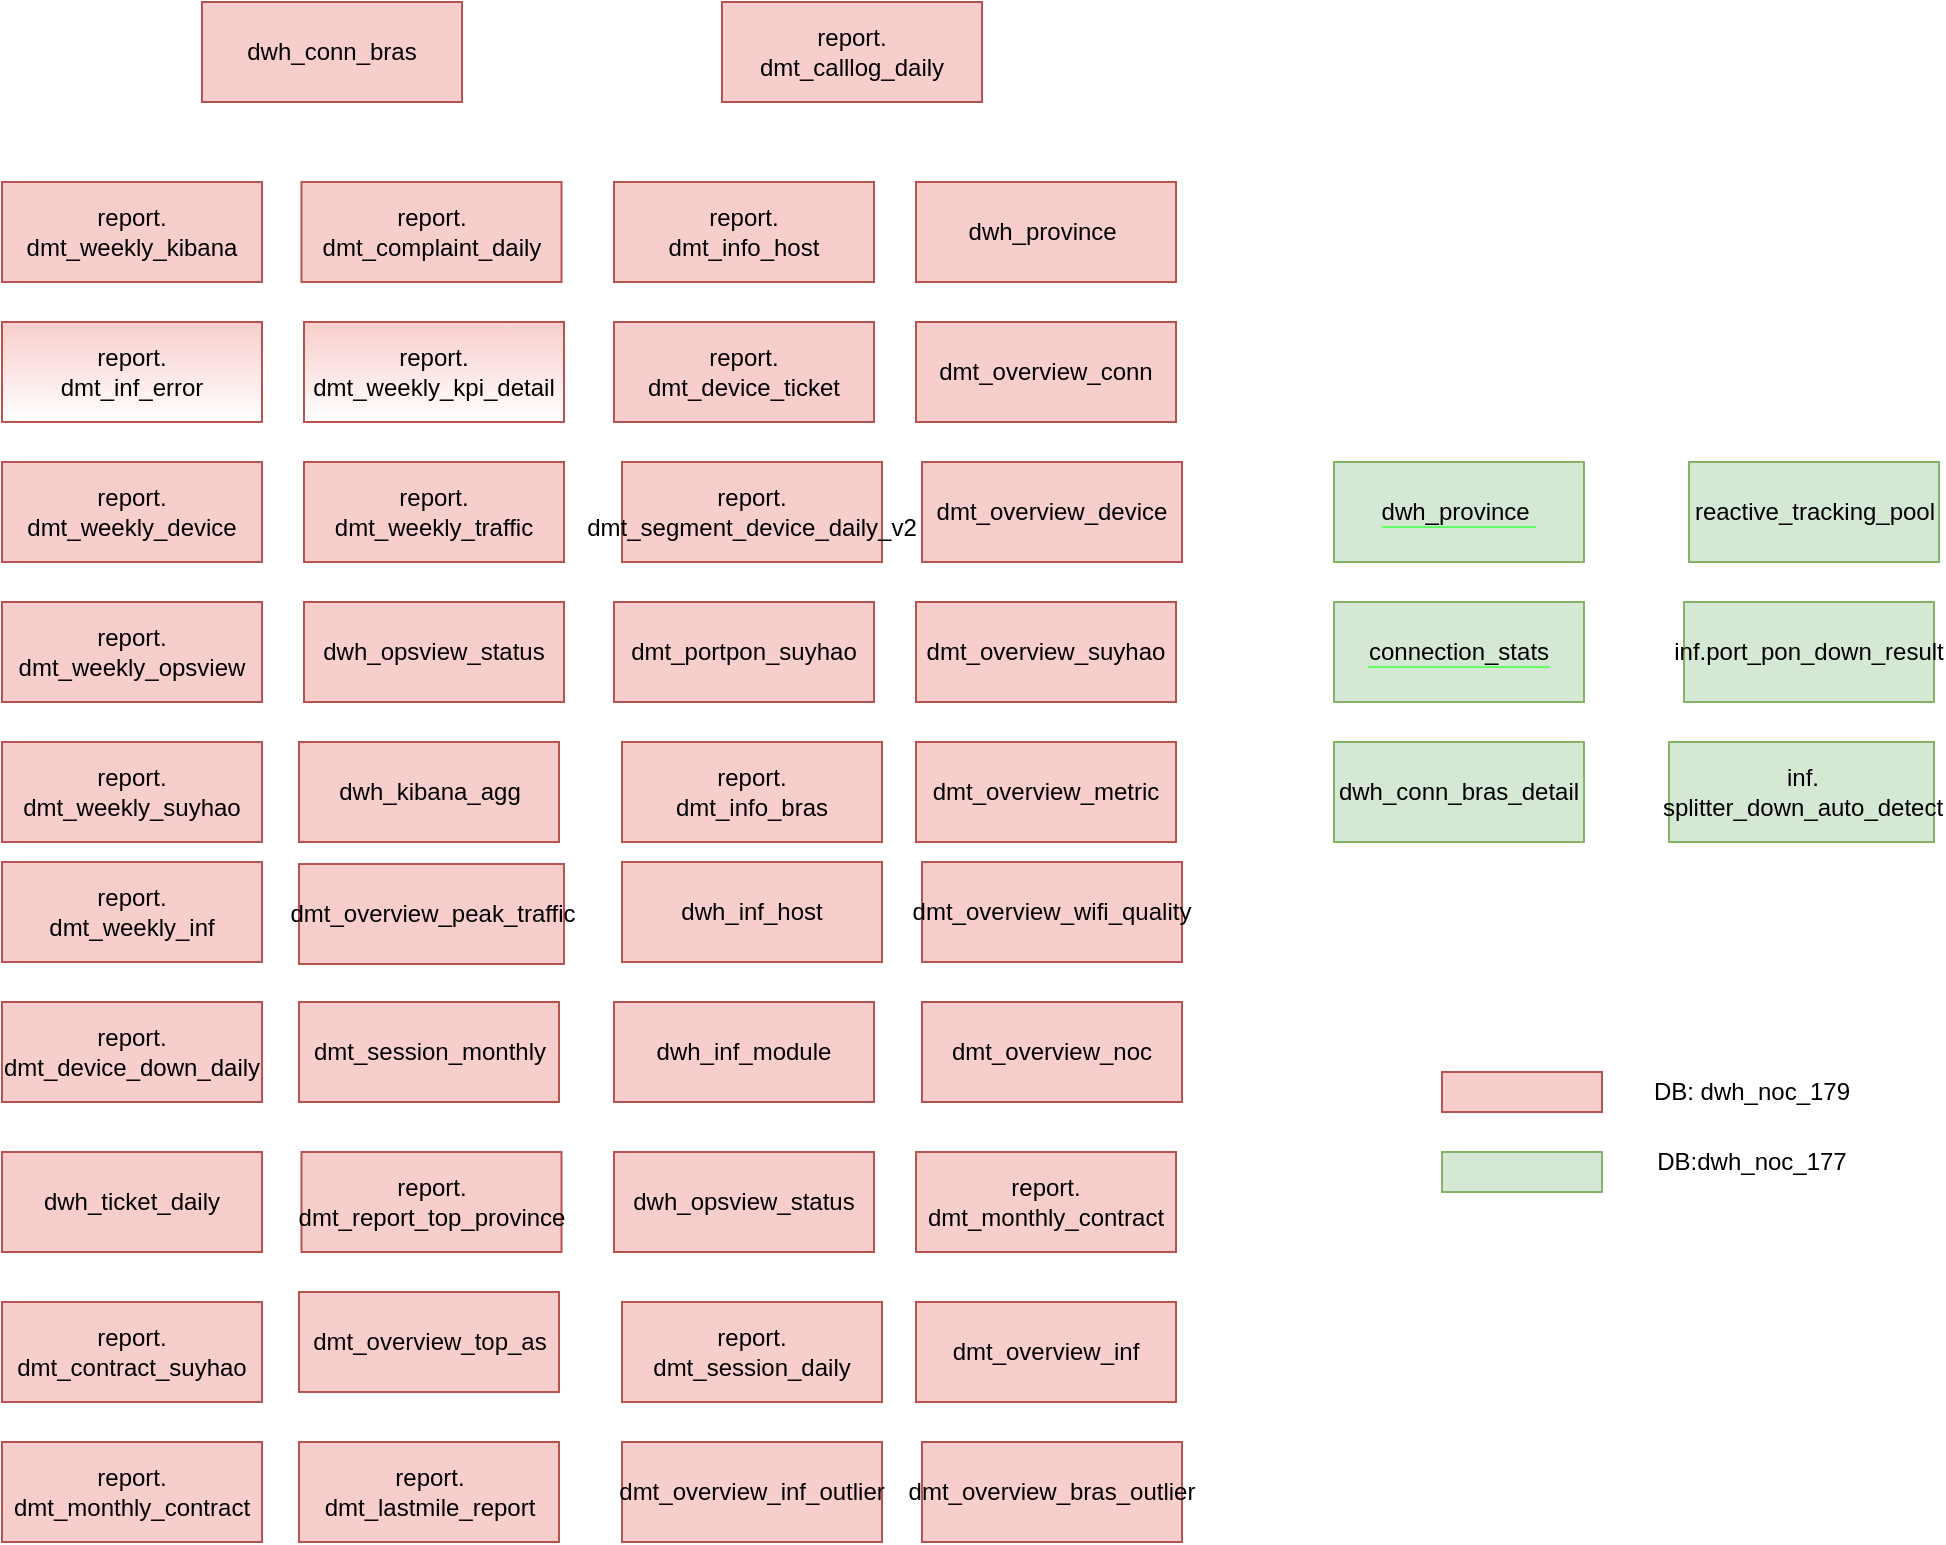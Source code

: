 <mxfile version="15.6.3" type="github">
  <diagram id="MGxAWZSbggSAdtonAs1V" name="Page-1">
    <mxGraphModel dx="1422" dy="1945" grid="1" gridSize="10" guides="1" tooltips="1" connect="1" arrows="1" fold="1" page="1" pageScale="1" pageWidth="827" pageHeight="1169" math="0" shadow="0">
      <root>
        <mxCell id="0" />
        <mxCell id="1" parent="0" />
        <mxCell id="CG2PVEbD4BWmOv2rKwsR-2" value="report.&lt;br&gt;dmt_device_down_daily" style="rounded=0;whiteSpace=wrap;html=1;labelBackgroundColor=none;fillColor=#f8cecc;strokeColor=#b85450;" parent="1" vertex="1">
          <mxGeometry x="370" y="100" width="130" height="50" as="geometry" />
        </mxCell>
        <mxCell id="CG2PVEbD4BWmOv2rKwsR-3" value="dwh_ticket_daily" style="rounded=0;whiteSpace=wrap;html=1;labelBackgroundColor=none;fillColor=#f8cecc;strokeColor=#b85450;" parent="1" vertex="1">
          <mxGeometry x="370" y="175" width="130" height="50" as="geometry" />
        </mxCell>
        <mxCell id="CG2PVEbD4BWmOv2rKwsR-4" value="dwh_inf_host" style="rounded=0;whiteSpace=wrap;html=1;labelBackgroundColor=none;fillColor=#f8cecc;strokeColor=#b85450;" parent="1" vertex="1">
          <mxGeometry x="680" y="30" width="130" height="50" as="geometry" />
        </mxCell>
        <mxCell id="CG2PVEbD4BWmOv2rKwsR-5" value="dwh_inf_module" style="rounded=0;whiteSpace=wrap;html=1;labelBackgroundColor=none;fillColor=#f8cecc;strokeColor=#b85450;" parent="1" vertex="1">
          <mxGeometry x="676" y="100" width="130" height="50" as="geometry" />
        </mxCell>
        <mxCell id="CG2PVEbD4BWmOv2rKwsR-6" value="dwh_kibana_agg" style="rounded=0;whiteSpace=wrap;html=1;labelBackgroundColor=none;fillColor=#f8cecc;strokeColor=#b85450;" parent="1" vertex="1">
          <mxGeometry x="518.5" y="-30" width="130" height="50" as="geometry" />
        </mxCell>
        <mxCell id="CG2PVEbD4BWmOv2rKwsR-7" value="dwh_opsview_status" style="rounded=0;whiteSpace=wrap;html=1;labelBackgroundColor=none;fillColor=#f8cecc;strokeColor=#b85450;" parent="1" vertex="1">
          <mxGeometry x="676" y="175" width="130" height="50" as="geometry" />
        </mxCell>
        <mxCell id="CG2PVEbD4BWmOv2rKwsR-8" value="dmt_overview_peak_traffic" style="rounded=0;whiteSpace=wrap;html=1;labelBackgroundColor=none;fillColor=#f8cecc;strokeColor=#b85450;" parent="1" vertex="1">
          <mxGeometry x="518.5" y="31" width="132.5" height="50" as="geometry" />
        </mxCell>
        <mxCell id="CG2PVEbD4BWmOv2rKwsR-9" value="report.&lt;br&gt;dmt_session_daily" style="rounded=0;whiteSpace=wrap;html=1;labelBackgroundColor=none;fillColor=#f8cecc;strokeColor=#b85450;" parent="1" vertex="1">
          <mxGeometry x="680" y="250" width="130" height="50" as="geometry" />
        </mxCell>
        <mxCell id="CG2PVEbD4BWmOv2rKwsR-11" value="report.&lt;br&gt;dmt_weekly_device" style="rounded=0;whiteSpace=wrap;html=1;labelBackgroundColor=none;fillColor=#f8cecc;strokeColor=#b85450;" parent="1" vertex="1">
          <mxGeometry x="370" y="-170" width="130" height="50" as="geometry" />
        </mxCell>
        <mxCell id="CG2PVEbD4BWmOv2rKwsR-12" value="report.&lt;br&gt;dmt_weekly_suyhao" style="rounded=0;whiteSpace=wrap;html=1;labelBackgroundColor=none;fillColor=#f8cecc;strokeColor=#b85450;" parent="1" vertex="1">
          <mxGeometry x="370" y="-30" width="130" height="50" as="geometry" />
        </mxCell>
        <mxCell id="CG2PVEbD4BWmOv2rKwsR-13" value="report.&lt;br&gt;dmt_weekly_inf" style="rounded=0;whiteSpace=wrap;html=1;labelBackgroundColor=none;fillColor=#f8cecc;strokeColor=#b85450;" parent="1" vertex="1">
          <mxGeometry x="370" y="30" width="130" height="50" as="geometry" />
        </mxCell>
        <mxCell id="CG2PVEbD4BWmOv2rKwsR-14" value="report.&lt;br&gt;dmt_weekly_kibana" style="rounded=0;whiteSpace=wrap;html=1;labelBackgroundColor=none;fillColor=#f8cecc;strokeColor=#b85450;" parent="1" vertex="1">
          <mxGeometry x="370" y="-310" width="130" height="50" as="geometry" />
        </mxCell>
        <mxCell id="CG2PVEbD4BWmOv2rKwsR-15" value="report.&lt;br&gt;dmt_weekly_opsview" style="rounded=0;whiteSpace=wrap;html=1;labelBackgroundColor=none;fillColor=#f8cecc;strokeColor=#b85450;" parent="1" vertex="1">
          <mxGeometry x="370" y="-100" width="130" height="50" as="geometry" />
        </mxCell>
        <mxCell id="CG2PVEbD4BWmOv2rKwsR-16" value="report.&lt;br&gt;dmt_weekly_traffic" style="rounded=0;whiteSpace=wrap;html=1;labelBackgroundColor=none;fillColor=#f8cecc;strokeColor=#b85450;" parent="1" vertex="1">
          <mxGeometry x="521" y="-170" width="130" height="50" as="geometry" />
        </mxCell>
        <mxCell id="CG2PVEbD4BWmOv2rKwsR-17" value="report.&lt;br&gt;dmt_weekly_kpi_detail" style="rounded=0;whiteSpace=wrap;html=1;labelBackgroundColor=none;fillColor=#f8cecc;strokeColor=#b85450;gradientColor=#ffffff;" parent="1" vertex="1">
          <mxGeometry x="521" y="-240" width="130" height="50" as="geometry" />
        </mxCell>
        <mxCell id="CG2PVEbD4BWmOv2rKwsR-19" value="dmt_overview_conn" style="rounded=0;whiteSpace=wrap;html=1;labelBackgroundColor=none;fillColor=#f8cecc;strokeColor=#b85450;" parent="1" vertex="1">
          <mxGeometry x="827" y="-240" width="130" height="50" as="geometry" />
        </mxCell>
        <mxCell id="CG2PVEbD4BWmOv2rKwsR-20" value="dmt_overview_device" style="rounded=0;whiteSpace=wrap;html=1;labelBackgroundColor=none;fillColor=#f8cecc;strokeColor=#b85450;" parent="1" vertex="1">
          <mxGeometry x="830" y="-170" width="130" height="50" as="geometry" />
        </mxCell>
        <mxCell id="CG2PVEbD4BWmOv2rKwsR-21" value="dmt_overview_metric" style="rounded=0;whiteSpace=wrap;html=1;labelBackgroundColor=none;fillColor=#f8cecc;strokeColor=#b85450;" parent="1" vertex="1">
          <mxGeometry x="827" y="-30" width="130" height="50" as="geometry" />
        </mxCell>
        <mxCell id="CG2PVEbD4BWmOv2rKwsR-22" value="dmt_overview_suyhao" style="rounded=0;whiteSpace=wrap;html=1;labelBackgroundColor=none;fillColor=#f8cecc;strokeColor=#b85450;" parent="1" vertex="1">
          <mxGeometry x="827" y="-100" width="130" height="50" as="geometry" />
        </mxCell>
        <mxCell id="CG2PVEbD4BWmOv2rKwsR-23" value="report.&lt;br&gt;dmt_monthly_contract" style="rounded=0;whiteSpace=wrap;html=1;labelBackgroundColor=none;fillColor=#f8cecc;strokeColor=#b85450;" parent="1" vertex="1">
          <mxGeometry x="827" y="175" width="130" height="50" as="geometry" />
        </mxCell>
        <mxCell id="CG2PVEbD4BWmOv2rKwsR-24" value="dmt_overview_wifi_quality" style="rounded=0;whiteSpace=wrap;html=1;labelBackgroundColor=none;fillColor=#f8cecc;strokeColor=#b85450;" parent="1" vertex="1">
          <mxGeometry x="830" y="30" width="130" height="50" as="geometry" />
        </mxCell>
        <mxCell id="CG2PVEbD4BWmOv2rKwsR-25" value="dmt_overview_inf" style="rounded=0;whiteSpace=wrap;html=1;labelBackgroundColor=none;fillColor=#f8cecc;strokeColor=#b85450;" parent="1" vertex="1">
          <mxGeometry x="827" y="250" width="130" height="50" as="geometry" />
        </mxCell>
        <mxCell id="CG2PVEbD4BWmOv2rKwsR-26" value="dmt_overview_noc" style="rounded=0;whiteSpace=wrap;html=1;labelBackgroundColor=none;fillColor=#f8cecc;strokeColor=#b85450;" parent="1" vertex="1">
          <mxGeometry x="830" y="100" width="130" height="50" as="geometry" />
        </mxCell>
        <mxCell id="CG2PVEbD4BWmOv2rKwsR-27" value="dmt_overview_bras_outlier" style="rounded=0;whiteSpace=wrap;html=1;labelBackgroundColor=none;fillColor=#f8cecc;strokeColor=#b85450;" parent="1" vertex="1">
          <mxGeometry x="830" y="320" width="130" height="50" as="geometry" />
        </mxCell>
        <mxCell id="CG2PVEbD4BWmOv2rKwsR-28" value="dmt_overview_inf_outlier" style="rounded=0;whiteSpace=wrap;html=1;labelBackgroundColor=none;fillColor=#f8cecc;strokeColor=#b85450;" parent="1" vertex="1">
          <mxGeometry x="680" y="320" width="130" height="50" as="geometry" />
        </mxCell>
        <mxCell id="CG2PVEbD4BWmOv2rKwsR-29" value="dmt_session_monthly" style="rounded=0;whiteSpace=wrap;html=1;labelBackgroundColor=none;fillColor=#f8cecc;strokeColor=#b85450;" parent="1" vertex="1">
          <mxGeometry x="518.5" y="100" width="130" height="50" as="geometry" />
        </mxCell>
        <mxCell id="CG2PVEbD4BWmOv2rKwsR-30" value="dmt_overview_top_as" style="rounded=0;whiteSpace=wrap;html=1;labelBackgroundColor=none;fillColor=#f8cecc;strokeColor=#b85450;" parent="1" vertex="1">
          <mxGeometry x="518.5" y="245" width="130" height="50" as="geometry" />
        </mxCell>
        <mxCell id="CG2PVEbD4BWmOv2rKwsR-31" value="report.&lt;br&gt;dmt_lastmile_report" style="rounded=0;whiteSpace=wrap;html=1;labelBackgroundColor=none;fillColor=#f8cecc;strokeColor=#b85450;" parent="1" vertex="1">
          <mxGeometry x="518.5" y="320" width="130" height="50" as="geometry" />
        </mxCell>
        <mxCell id="CG2PVEbD4BWmOv2rKwsR-32" value="report.&lt;br&gt;dmt_report_top_province" style="rounded=0;whiteSpace=wrap;html=1;labelBackgroundColor=none;fillColor=#f8cecc;strokeColor=#b85450;" parent="1" vertex="1">
          <mxGeometry x="519.75" y="175" width="130" height="50" as="geometry" />
        </mxCell>
        <mxCell id="CG2PVEbD4BWmOv2rKwsR-33" value="report.&lt;br&gt;dmt_contract_suyhao" style="rounded=0;whiteSpace=wrap;html=1;labelBackgroundColor=none;fillColor=#f8cecc;strokeColor=#b85450;" parent="1" vertex="1">
          <mxGeometry x="370" y="250" width="130" height="50" as="geometry" />
        </mxCell>
        <mxCell id="CG2PVEbD4BWmOv2rKwsR-34" value="report.&lt;br&gt;dmt_monthly_contract" style="rounded=0;whiteSpace=wrap;html=1;labelBackgroundColor=none;fillColor=#f8cecc;strokeColor=#b85450;" parent="1" vertex="1">
          <mxGeometry x="370" y="320" width="130" height="50" as="geometry" />
        </mxCell>
        <mxCell id="CG2PVEbD4BWmOv2rKwsR-36" value="report.&lt;br&gt;dmt_info_host" style="rounded=0;whiteSpace=wrap;html=1;labelBackgroundColor=none;fillColor=#f8cecc;strokeColor=#b85450;" parent="1" vertex="1">
          <mxGeometry x="676" y="-310" width="130" height="50" as="geometry" />
        </mxCell>
        <mxCell id="CG2PVEbD4BWmOv2rKwsR-37" value="report.&lt;br&gt;dmt_device_ticket" style="rounded=0;whiteSpace=wrap;html=1;labelBackgroundColor=none;fillColor=#f8cecc;strokeColor=#b85450;" parent="1" vertex="1">
          <mxGeometry x="676" y="-240" width="130" height="50" as="geometry" />
        </mxCell>
        <mxCell id="CG2PVEbD4BWmOv2rKwsR-38" value="report.&lt;br&gt;dmt_inf_error" style="rounded=0;whiteSpace=wrap;html=1;labelBackgroundColor=none;fillColor=#f8cecc;strokeColor=#b85450;gradientColor=#ffffff;" parent="1" vertex="1">
          <mxGeometry x="370" y="-240" width="130" height="50" as="geometry" />
        </mxCell>
        <mxCell id="CG2PVEbD4BWmOv2rKwsR-39" value="report.&lt;br&gt;dmt_segment_device_daily_v2" style="rounded=0;whiteSpace=wrap;html=1;labelBackgroundColor=none;fillColor=#f8cecc;strokeColor=#b85450;" parent="1" vertex="1">
          <mxGeometry x="680" y="-170" width="130" height="50" as="geometry" />
        </mxCell>
        <mxCell id="CG2PVEbD4BWmOv2rKwsR-41" value="dmt_portpon_suyhao" style="rounded=0;whiteSpace=wrap;html=1;labelBackgroundColor=none;fillColor=#f8cecc;strokeColor=#b85450;" parent="1" vertex="1">
          <mxGeometry x="676" y="-100" width="130" height="50" as="geometry" />
        </mxCell>
        <mxCell id="CG2PVEbD4BWmOv2rKwsR-42" value="report.&lt;br&gt;dmt_complaint_daily" style="rounded=0;whiteSpace=wrap;html=1;labelBackgroundColor=none;fillColor=#f8cecc;strokeColor=#b85450;" parent="1" vertex="1">
          <mxGeometry x="519.75" y="-310" width="130" height="50" as="geometry" />
        </mxCell>
        <mxCell id="CG2PVEbD4BWmOv2rKwsR-43" value="report.&lt;br&gt;dmt_calllog_daily" style="rounded=0;whiteSpace=wrap;html=1;labelBackgroundColor=none;fillColor=#f8cecc;strokeColor=#b85450;" parent="1" vertex="1">
          <mxGeometry x="730" y="-400" width="130" height="50" as="geometry" />
        </mxCell>
        <mxCell id="CG2PVEbD4BWmOv2rKwsR-45" value="report.&lt;br&gt;dmt_info_bras" style="rounded=0;whiteSpace=wrap;html=1;labelBackgroundColor=none;fillColor=#f8cecc;strokeColor=#b85450;" parent="1" vertex="1">
          <mxGeometry x="680" y="-30" width="130" height="50" as="geometry" />
        </mxCell>
        <mxCell id="CG2PVEbD4BWmOv2rKwsR-47" value="dwh_opsview_status" style="rounded=0;whiteSpace=wrap;html=1;labelBackgroundColor=none;fillColor=#f8cecc;strokeColor=#b85450;" parent="1" vertex="1">
          <mxGeometry x="521" y="-100" width="130" height="50" as="geometry" />
        </mxCell>
        <mxCell id="CG2PVEbD4BWmOv2rKwsR-48" value="&lt;span style=&quot;background-color: rgb(213 , 232 , 212)&quot;&gt;connection_stats&lt;/span&gt;" style="rounded=0;whiteSpace=wrap;html=1;labelBackgroundColor=#66FF66;fillColor=#d5e8d4;strokeColor=#82b366;" parent="1" vertex="1">
          <mxGeometry x="1036" y="-100" width="125" height="50" as="geometry" />
        </mxCell>
        <mxCell id="CG2PVEbD4BWmOv2rKwsR-49" value="reactive_tracking_pool" style="rounded=0;whiteSpace=wrap;html=1;labelBackgroundColor=none;fontSize=12;fillColor=#d5e8d4;strokeColor=#82b366;" parent="1" vertex="1">
          <mxGeometry x="1213.5" y="-170" width="125" height="50" as="geometry" />
        </mxCell>
        <mxCell id="CG2PVEbD4BWmOv2rKwsR-50" value="inf.port_pon_down_result" style="rounded=0;whiteSpace=wrap;html=1;labelBackgroundColor=none;fontSize=12;fillColor=#d5e8d4;strokeColor=#82b366;" parent="1" vertex="1">
          <mxGeometry x="1211" y="-100" width="125" height="50" as="geometry" />
        </mxCell>
        <mxCell id="CG2PVEbD4BWmOv2rKwsR-51" value="dwh_conn_bras_detail" style="rounded=0;whiteSpace=wrap;html=1;labelBackgroundColor=none;fontSize=12;fillColor=#d5e8d4;strokeColor=#82b366;" parent="1" vertex="1">
          <mxGeometry x="1036" y="-30" width="125" height="50" as="geometry" />
        </mxCell>
        <mxCell id="CG2PVEbD4BWmOv2rKwsR-52" value="inf.&lt;br&gt;splitter_down_auto_detect" style="rounded=0;whiteSpace=wrap;html=1;labelBackgroundColor=none;fontSize=12;fillColor=#d5e8d4;strokeColor=#82b366;" parent="1" vertex="1">
          <mxGeometry x="1203.5" y="-30" width="132.5" height="50" as="geometry" />
        </mxCell>
        <mxCell id="CG2PVEbD4BWmOv2rKwsR-62" value="dwh_conn_bras" style="rounded=0;whiteSpace=wrap;html=1;labelBackgroundColor=none;fillColor=#f8cecc;strokeColor=#b85450;" parent="1" vertex="1">
          <mxGeometry x="470" y="-400" width="130" height="50" as="geometry" />
        </mxCell>
        <mxCell id="CG2PVEbD4BWmOv2rKwsR-63" value="" style="rounded=0;whiteSpace=wrap;html=1;labelBackgroundColor=none;fillColor=#f8cecc;strokeColor=#b85450;" parent="1" vertex="1">
          <mxGeometry x="1090" y="135" width="80" height="20" as="geometry" />
        </mxCell>
        <mxCell id="CG2PVEbD4BWmOv2rKwsR-64" value="" style="rounded=0;whiteSpace=wrap;html=1;labelBackgroundColor=#66FF66;fillColor=#D5E8D4;strokeColor=#82B366;" parent="1" vertex="1">
          <mxGeometry x="1090" y="175" width="80" height="20" as="geometry" />
        </mxCell>
        <mxCell id="CG2PVEbD4BWmOv2rKwsR-65" value="DB: dwh_noc_179" style="text;html=1;strokeColor=none;fillColor=none;align=center;verticalAlign=middle;whiteSpace=wrap;rounded=0;" parent="1" vertex="1">
          <mxGeometry x="1190" y="130" width="110" height="30" as="geometry" />
        </mxCell>
        <mxCell id="CG2PVEbD4BWmOv2rKwsR-68" value="DB:dwh_noc_177" style="text;html=1;strokeColor=none;fillColor=none;align=center;verticalAlign=middle;whiteSpace=wrap;rounded=0;" parent="1" vertex="1">
          <mxGeometry x="1190" y="165" width="110" height="30" as="geometry" />
        </mxCell>
        <mxCell id="CG2PVEbD4BWmOv2rKwsR-96" value="dwh_province&amp;nbsp;" style="rounded=0;whiteSpace=wrap;html=1;labelBackgroundColor=none;fillColor=#f8cecc;strokeColor=#b85450;" parent="1" vertex="1">
          <mxGeometry x="827" y="-310" width="130" height="50" as="geometry" />
        </mxCell>
        <mxCell id="CG2PVEbD4BWmOv2rKwsR-97" value="&lt;span style=&quot;background-color: rgb(213 , 232 , 212)&quot;&gt;dwh_province&amp;nbsp;&lt;/span&gt;" style="rounded=0;whiteSpace=wrap;html=1;labelBackgroundColor=#66FF66;fillColor=#d5e8d4;strokeColor=#82b366;" parent="1" vertex="1">
          <mxGeometry x="1036" y="-170" width="125" height="50" as="geometry" />
        </mxCell>
      </root>
    </mxGraphModel>
  </diagram>
</mxfile>
